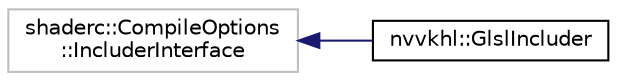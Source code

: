 digraph "Graphical Class Hierarchy"
{
 // LATEX_PDF_SIZE
  edge [fontname="Helvetica",fontsize="10",labelfontname="Helvetica",labelfontsize="10"];
  node [fontname="Helvetica",fontsize="10",shape=record];
  rankdir="LR";
  Node149 [label="shaderc::CompileOptions\l::IncluderInterface",height=0.2,width=0.4,color="grey75", fillcolor="white", style="filled",tooltip=" "];
  Node149 -> Node0 [dir="back",color="midnightblue",fontsize="10",style="solid",fontname="Helvetica"];
  Node0 [label="nvvkhl::GlslIncluder",height=0.2,width=0.4,color="black", fillcolor="white", style="filled",URL="$classnvvkhl_1_1_glsl_includer.html",tooltip=" "];
}
